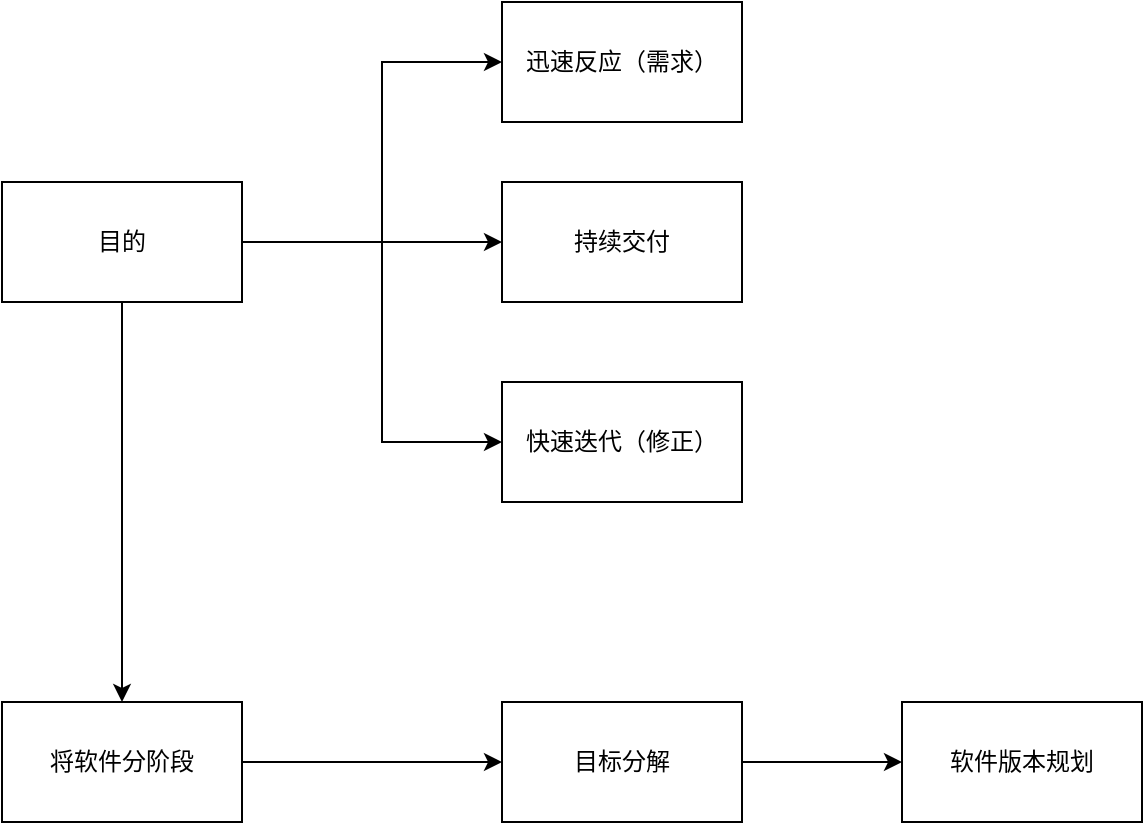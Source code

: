 <mxfile version="20.0.3" type="github">
  <diagram id="_R-5ce8Pa_QDh1MnXKhp" name="Page-1">
    <mxGraphModel dx="1278" dy="547" grid="1" gridSize="10" guides="1" tooltips="1" connect="1" arrows="1" fold="1" page="1" pageScale="1" pageWidth="827" pageHeight="1169" math="0" shadow="0">
      <root>
        <mxCell id="0" />
        <mxCell id="1" parent="0" />
        <mxCell id="ukrD6VP8iaueiUXxFWR2-10" value="" style="edgeStyle=orthogonalEdgeStyle;rounded=0;orthogonalLoop=1;jettySize=auto;html=1;" edge="1" parent="1" target="ukrD6VP8iaueiUXxFWR2-9">
          <mxGeometry relative="1" as="geometry">
            <mxPoint x="170" y="160" as="sourcePoint" />
            <Array as="points">
              <mxPoint x="240" y="160" />
              <mxPoint x="240" y="70" />
            </Array>
          </mxGeometry>
        </mxCell>
        <mxCell id="ukrD6VP8iaueiUXxFWR2-12" value="" style="edgeStyle=orthogonalEdgeStyle;rounded=0;orthogonalLoop=1;jettySize=auto;html=1;" edge="1" parent="1" source="ukrD6VP8iaueiUXxFWR2-8" target="ukrD6VP8iaueiUXxFWR2-11">
          <mxGeometry relative="1" as="geometry" />
        </mxCell>
        <mxCell id="ukrD6VP8iaueiUXxFWR2-15" value="" style="edgeStyle=orthogonalEdgeStyle;rounded=0;orthogonalLoop=1;jettySize=auto;html=1;" edge="1" parent="1" source="ukrD6VP8iaueiUXxFWR2-8" target="ukrD6VP8iaueiUXxFWR2-14">
          <mxGeometry relative="1" as="geometry">
            <Array as="points">
              <mxPoint x="240" y="160" />
              <mxPoint x="240" y="260" />
            </Array>
          </mxGeometry>
        </mxCell>
        <mxCell id="ukrD6VP8iaueiUXxFWR2-17" value="" style="edgeStyle=orthogonalEdgeStyle;rounded=0;orthogonalLoop=1;jettySize=auto;html=1;" edge="1" parent="1" source="ukrD6VP8iaueiUXxFWR2-8" target="ukrD6VP8iaueiUXxFWR2-16">
          <mxGeometry relative="1" as="geometry" />
        </mxCell>
        <mxCell id="ukrD6VP8iaueiUXxFWR2-8" value="目的" style="rounded=0;whiteSpace=wrap;html=1;" vertex="1" parent="1">
          <mxGeometry x="50" y="130" width="120" height="60" as="geometry" />
        </mxCell>
        <mxCell id="ukrD6VP8iaueiUXxFWR2-9" value="迅速反应（需求）" style="rounded=0;whiteSpace=wrap;html=1;" vertex="1" parent="1">
          <mxGeometry x="300" y="40" width="120" height="60" as="geometry" />
        </mxCell>
        <mxCell id="ukrD6VP8iaueiUXxFWR2-11" value="持续交付" style="rounded=0;whiteSpace=wrap;html=1;" vertex="1" parent="1">
          <mxGeometry x="300" y="130" width="120" height="60" as="geometry" />
        </mxCell>
        <mxCell id="ukrD6VP8iaueiUXxFWR2-14" value="快速迭代（修正）" style="rounded=0;whiteSpace=wrap;html=1;" vertex="1" parent="1">
          <mxGeometry x="300" y="230" width="120" height="60" as="geometry" />
        </mxCell>
        <mxCell id="ukrD6VP8iaueiUXxFWR2-19" value="" style="edgeStyle=orthogonalEdgeStyle;rounded=0;orthogonalLoop=1;jettySize=auto;html=1;" edge="1" parent="1" source="ukrD6VP8iaueiUXxFWR2-16" target="ukrD6VP8iaueiUXxFWR2-18">
          <mxGeometry relative="1" as="geometry" />
        </mxCell>
        <mxCell id="ukrD6VP8iaueiUXxFWR2-16" value="将软件分阶段" style="rounded=0;whiteSpace=wrap;html=1;" vertex="1" parent="1">
          <mxGeometry x="50" y="390" width="120" height="60" as="geometry" />
        </mxCell>
        <mxCell id="ukrD6VP8iaueiUXxFWR2-21" value="" style="edgeStyle=orthogonalEdgeStyle;rounded=0;orthogonalLoop=1;jettySize=auto;html=1;" edge="1" parent="1" source="ukrD6VP8iaueiUXxFWR2-18" target="ukrD6VP8iaueiUXxFWR2-20">
          <mxGeometry relative="1" as="geometry" />
        </mxCell>
        <mxCell id="ukrD6VP8iaueiUXxFWR2-18" value="目标分解" style="rounded=0;whiteSpace=wrap;html=1;" vertex="1" parent="1">
          <mxGeometry x="300" y="390" width="120" height="60" as="geometry" />
        </mxCell>
        <mxCell id="ukrD6VP8iaueiUXxFWR2-20" value="软件版本规划" style="rounded=0;whiteSpace=wrap;html=1;" vertex="1" parent="1">
          <mxGeometry x="500" y="390" width="120" height="60" as="geometry" />
        </mxCell>
      </root>
    </mxGraphModel>
  </diagram>
</mxfile>
